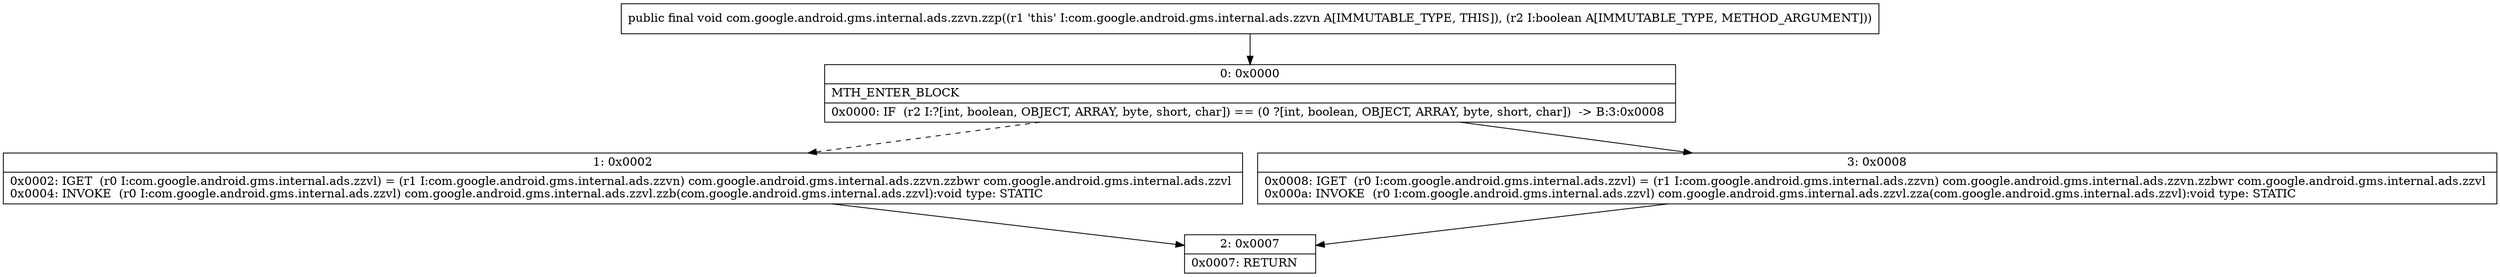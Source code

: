 digraph "CFG forcom.google.android.gms.internal.ads.zzvn.zzp(Z)V" {
Node_0 [shape=record,label="{0\:\ 0x0000|MTH_ENTER_BLOCK\l|0x0000: IF  (r2 I:?[int, boolean, OBJECT, ARRAY, byte, short, char]) == (0 ?[int, boolean, OBJECT, ARRAY, byte, short, char])  \-\> B:3:0x0008 \l}"];
Node_1 [shape=record,label="{1\:\ 0x0002|0x0002: IGET  (r0 I:com.google.android.gms.internal.ads.zzvl) = (r1 I:com.google.android.gms.internal.ads.zzvn) com.google.android.gms.internal.ads.zzvn.zzbwr com.google.android.gms.internal.ads.zzvl \l0x0004: INVOKE  (r0 I:com.google.android.gms.internal.ads.zzvl) com.google.android.gms.internal.ads.zzvl.zzb(com.google.android.gms.internal.ads.zzvl):void type: STATIC \l}"];
Node_2 [shape=record,label="{2\:\ 0x0007|0x0007: RETURN   \l}"];
Node_3 [shape=record,label="{3\:\ 0x0008|0x0008: IGET  (r0 I:com.google.android.gms.internal.ads.zzvl) = (r1 I:com.google.android.gms.internal.ads.zzvn) com.google.android.gms.internal.ads.zzvn.zzbwr com.google.android.gms.internal.ads.zzvl \l0x000a: INVOKE  (r0 I:com.google.android.gms.internal.ads.zzvl) com.google.android.gms.internal.ads.zzvl.zza(com.google.android.gms.internal.ads.zzvl):void type: STATIC \l}"];
MethodNode[shape=record,label="{public final void com.google.android.gms.internal.ads.zzvn.zzp((r1 'this' I:com.google.android.gms.internal.ads.zzvn A[IMMUTABLE_TYPE, THIS]), (r2 I:boolean A[IMMUTABLE_TYPE, METHOD_ARGUMENT])) }"];
MethodNode -> Node_0;
Node_0 -> Node_1[style=dashed];
Node_0 -> Node_3;
Node_1 -> Node_2;
Node_3 -> Node_2;
}

